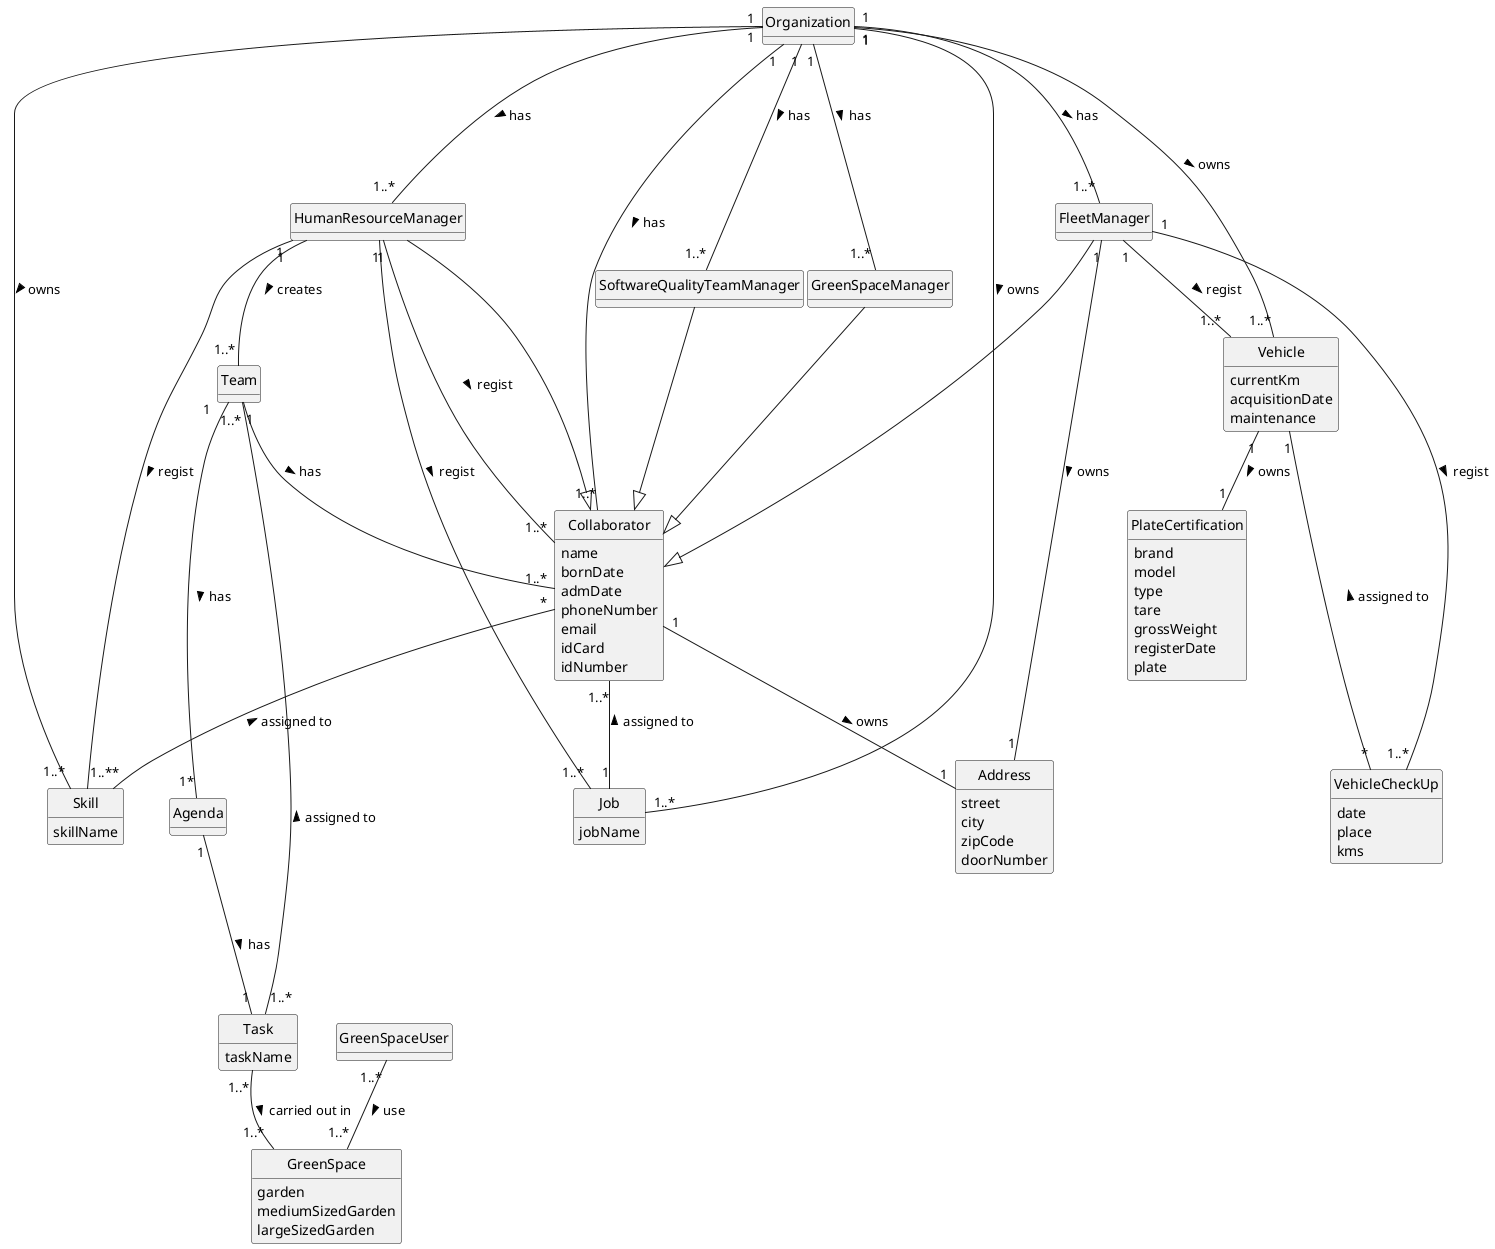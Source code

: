 @startuml
skinparam monochrome true
skinparam packageStyle rectangle
skinparam shadowing false
skinparam classAttributeIconSize 0
hide circle
hide methods


class Organization {}

class Collaborator {
    name
    bornDate
    admDate
    phoneNumber
    email
    idCard
    idNumber
}

class Address {
    street
    city
    zipCode
    doorNumber
}

class HumanResourceManager {}

class FleetManager {}

class SoftwareQualityTeamManager {}

class GreenSpaceManager {}

class GreenSpaceUser {}

class Skill {
    skillName
}

class Job {
    jobName
}

class Task {
    taskName
}

class Team {}

class Vehicle {
    currentKm
    acquisitionDate
    maintenance
}

class PlateCertification {
    brand
    model
    type
    tare
    grossWeight
    registerDate
    plate
}

class VehicleCheckUp {
    date
    place
    kms
}

class GreenSpace {
    garden
    mediumSizedGarden
    largeSizedGarden
}

class Agenda {}

Organization "1" --- "1..*" HumanResourceManager: has >
Organization "1" --- "1..*" Collaborator: has >
Organization "1" --- "1..*" FleetManager: has >
Organization "1" --- "1..*" SoftwareQualityTeamManager: has >
Organization "1" --- "1..*" GreenSpaceManager: has >
Organization "1" --- "1..*" Skill: owns >
Organization "1" --- "1..*" Job: owns >
Organization "1" --- "1..*" Vehicle: owns >

HumanResourceManager "1" --"1..*" Skill : regist >
HumanResourceManager "1" -- "1..*" Job : regist >
HumanResourceManager "1" -- "1..*" Collaborator : regist >
HumanResourceManager "1" -- "1..*" Team : creates >

FleetManager --|> Collaborator
HumanResourceManager --|> Collaborator
SoftwareQualityTeamManager --|> Collaborator
GreenSpaceManager --|> Collaborator

Collaborator "1..*" -- "1" Job : assigned to <
Collaborator "*" -- "*" Skill : assigned to <
Collaborator "1" -- "1" Address: owns >

Team "1" -- "1..*" Collaborator : has >
Team "1" --- "1*" Agenda : has >
Team "1..*" --- "1..*" Task : assigned to <

FleetManager "1" -- "1..*" Vehicle : regist >
FleetManager "1" -- "1..*" VehicleCheckUp : regist >
FleetManager "1" -- "1" Address: owns >

Vehicle "1" --- "*" VehicleCheckUp : assigned to <
Vehicle "1" -- "1" PlateCertification : owns >

Agenda "1" --- "1" Task : has >

Task "1..*" -- "1..*" GreenSpace : carried out in >

GreenSpaceUser "1..*" -- "1..*" GreenSpace : use >

@enduml